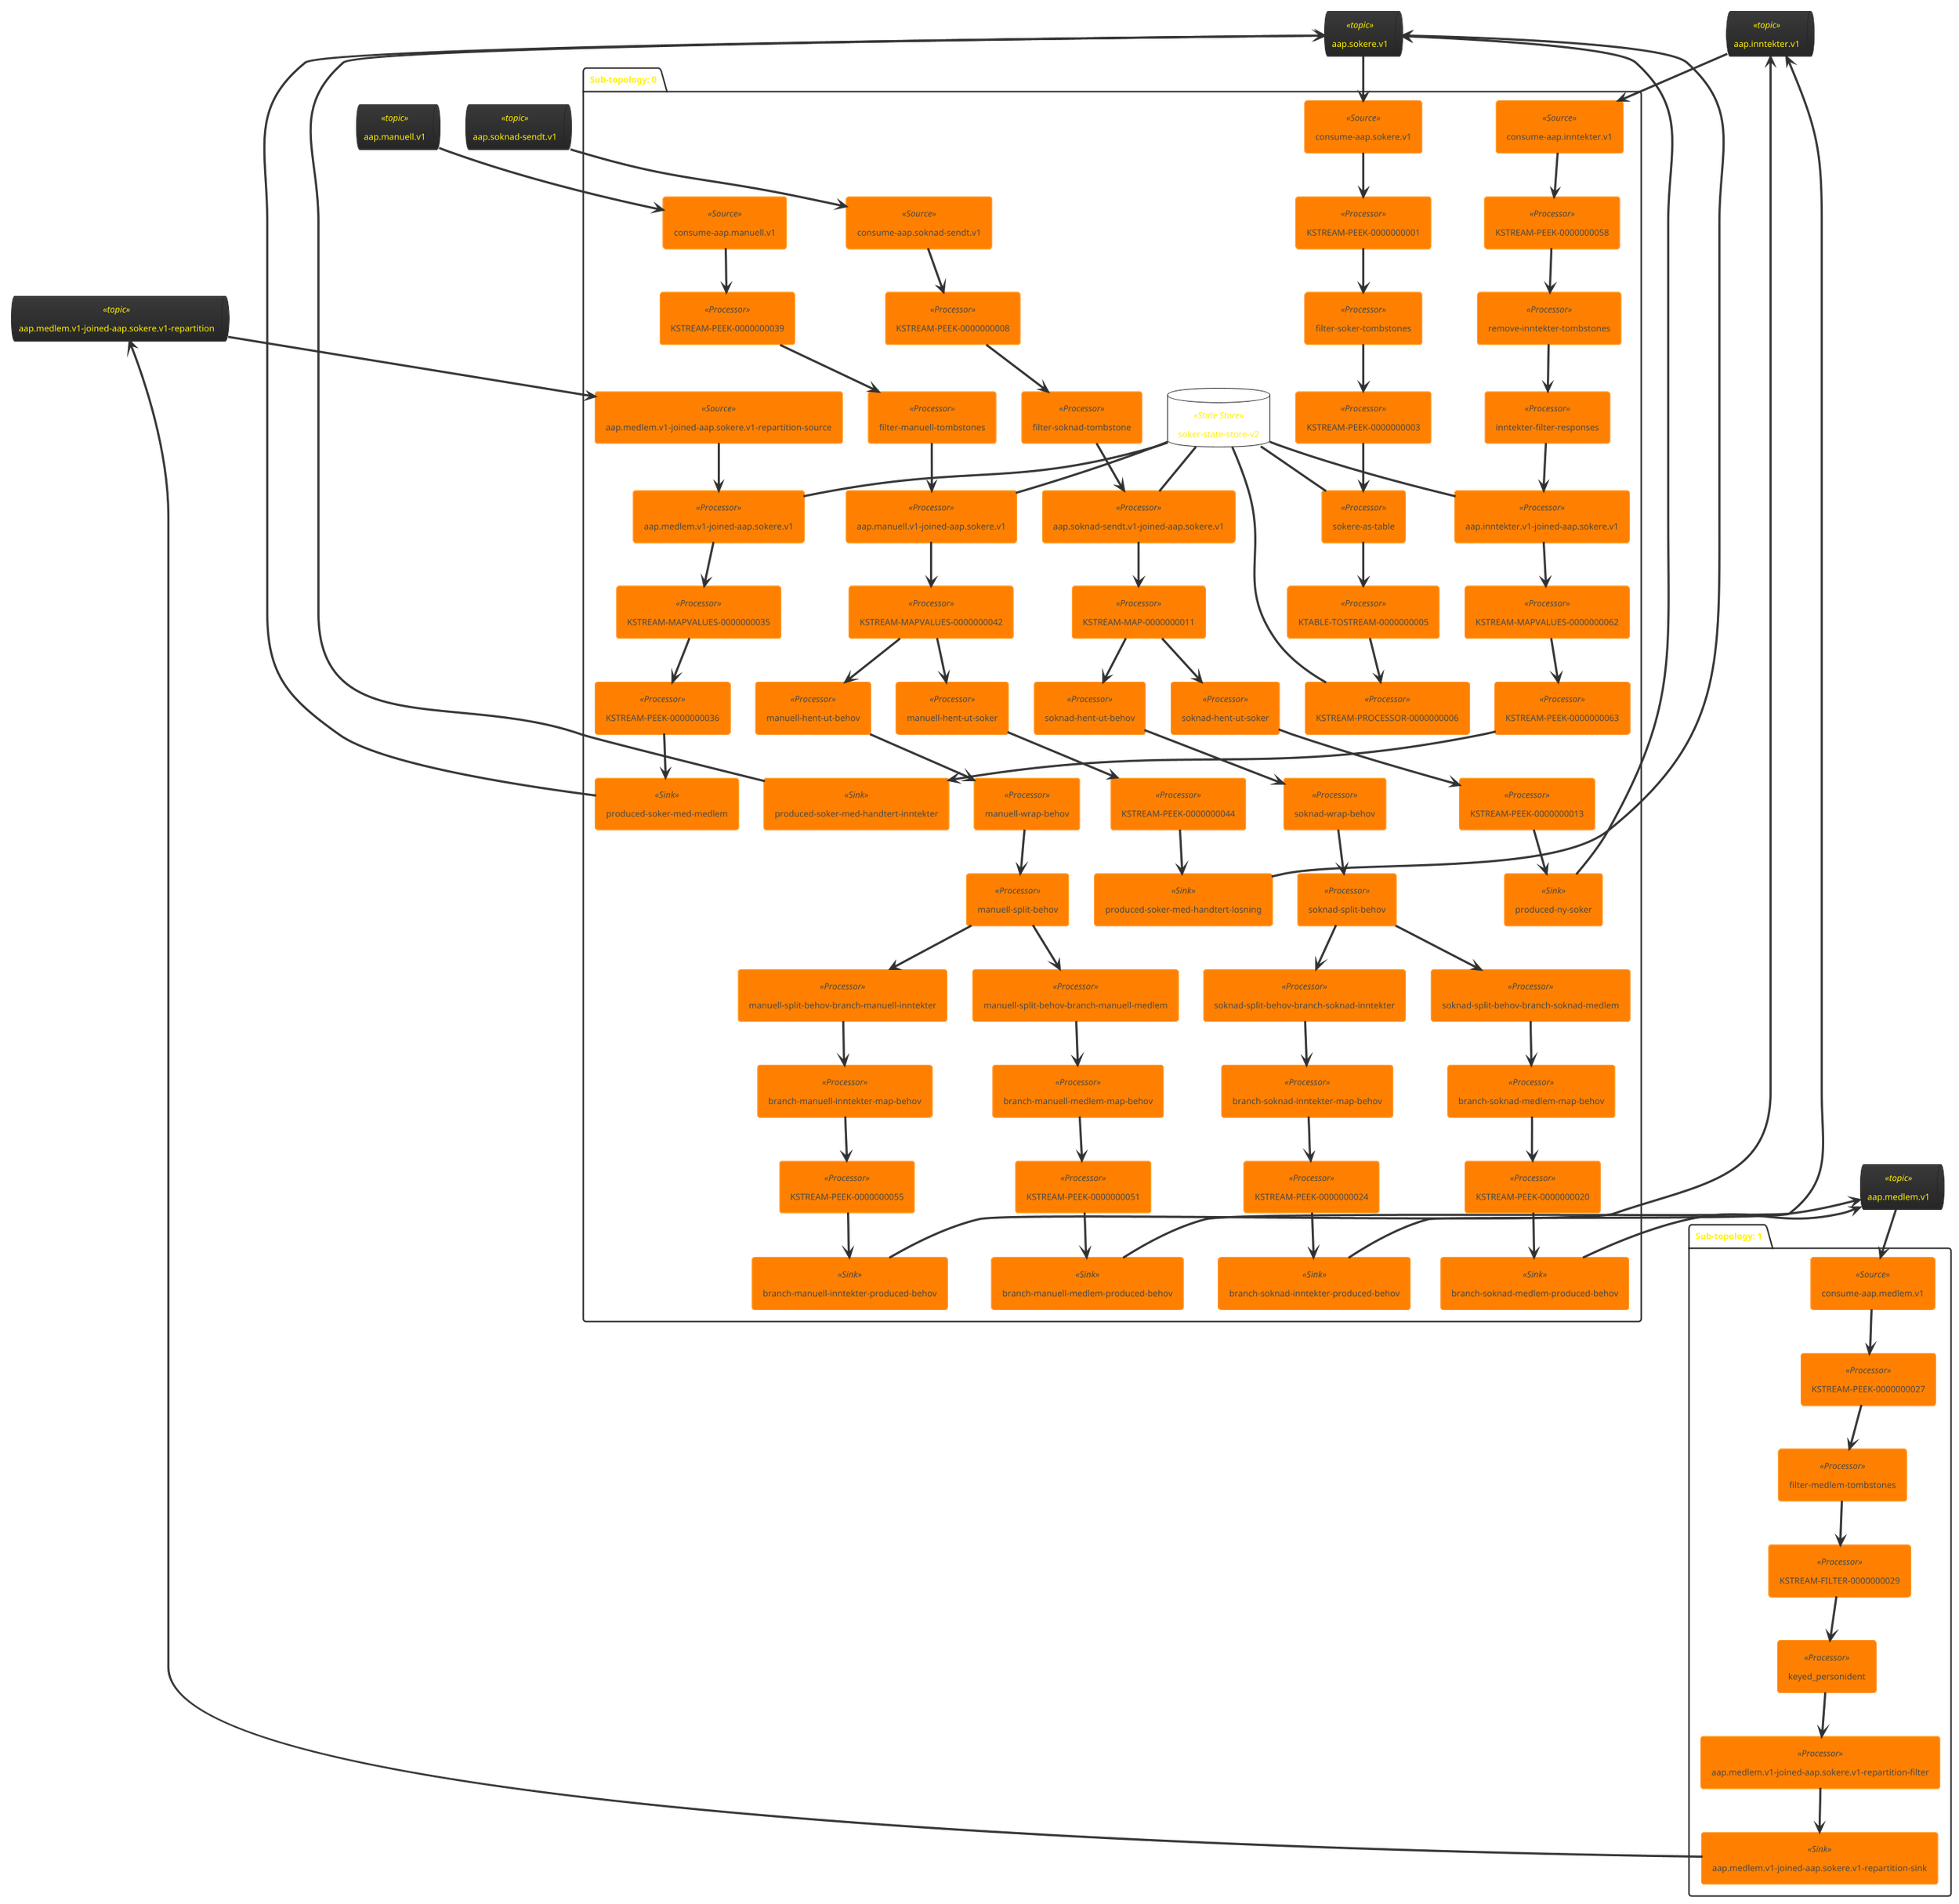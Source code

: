 @startuml
!theme black-knight
queue "aap.inntekter.v1" <<topic>> as aap_inntekter_v1
queue "aap.medlem.v1" <<topic>> as aap_medlem_v1
queue "aap.sokere.v1" <<topic>> as aap_sokere_v1
queue "aap.manuell.v1" <<topic>> as aap_manuell_v1
queue "aap.soknad-sendt.v1" <<topic>> as aap_soknad_sendt_v1
queue "aap.medlem.v1-joined-aap.sokere.v1-repartition" <<topic>> as aap_medlem_v1_joined_aap_sokere_v1_repartition
package "Sub-topology: 0" {
	database "soker-state-store-v2" <<State Store>> as soker_state_store_v2
	agent "consume-aap.manuell.v1" <<Source>> as consume_aap_manuell_v1
	agent "consume-aap.soknad-sendt.v1" <<Source>> as consume_aap_soknad_sendt_v1
	agent "KSTREAM-PEEK-0000000008" <<Processor>> as KSTREAM_PEEK_0000000008
	agent "KSTREAM-PEEK-0000000039" <<Processor>> as KSTREAM_PEEK_0000000039
	agent "filter-manuell-tombstones" <<Processor>> as filter_manuell_tombstones
	agent "filter-soknad-tombstone" <<Processor>> as filter_soknad_tombstone
	agent "aap.manuell.v1-joined-aap.sokere.v1" <<Processor>> as aap_manuell_v1_joined_aap_sokere_v1
	agent "aap.soknad-sendt.v1-joined-aap.sokere.v1" <<Processor>> as aap_soknad_sendt_v1_joined_aap_sokere_v1
	agent "KSTREAM-MAP-0000000011" <<Processor>> as KSTREAM_MAP_0000000011
	agent "KSTREAM-MAPVALUES-0000000042" <<Processor>> as KSTREAM_MAPVALUES_0000000042
	agent "manuell-hent-ut-behov" <<Processor>> as manuell_hent_ut_behov
	agent "soknad-hent-ut-behov" <<Processor>> as soknad_hent_ut_behov
	agent "manuell-wrap-behov" <<Processor>> as manuell_wrap_behov
	agent "soknad-wrap-behov" <<Processor>> as soknad_wrap_behov
	agent "manuell-split-behov" <<Processor>> as manuell_split_behov
	agent "soknad-split-behov" <<Processor>> as soknad_split_behov
	agent "consume-aap.inntekter.v1" <<Source>> as consume_aap_inntekter_v1
	agent "KSTREAM-PEEK-0000000058" <<Processor>> as KSTREAM_PEEK_0000000058
	agent "consume-aap.sokere.v1" <<Source>> as consume_aap_sokere_v1
	agent "KSTREAM-PEEK-0000000001" <<Processor>> as KSTREAM_PEEK_0000000001
	agent "remove-inntekter-tombstones" <<Processor>> as remove_inntekter_tombstones
	agent "aap.medlem.v1-joined-aap.sokere.v1-repartition-source" <<Source>> as aap_medlem_v1_joined_aap_sokere_v1_repartition_source
	agent "filter-soker-tombstones" <<Processor>> as filter_soker_tombstones
	agent "inntekter-filter-responses" <<Processor>> as inntekter_filter_responses
	agent "KSTREAM-PEEK-0000000003" <<Processor>> as KSTREAM_PEEK_0000000003
	agent "aap.inntekter.v1-joined-aap.sokere.v1" <<Processor>> as aap_inntekter_v1_joined_aap_sokere_v1
	agent "aap.medlem.v1-joined-aap.sokere.v1" <<Processor>> as aap_medlem_v1_joined_aap_sokere_v1
	agent "manuell-split-behov-branch-manuell-inntekter" <<Processor>> as manuell_split_behov_branch_manuell_inntekter
	agent "manuell-split-behov-branch-manuell-medlem" <<Processor>> as manuell_split_behov_branch_manuell_medlem
	agent "soknad-split-behov-branch-soknad-inntekter" <<Processor>> as soknad_split_behov_branch_soknad_inntekter
	agent "soknad-split-behov-branch-soknad-medlem" <<Processor>> as soknad_split_behov_branch_soknad_medlem
	agent "KSTREAM-MAPVALUES-0000000035" <<Processor>> as KSTREAM_MAPVALUES_0000000035
	agent "KSTREAM-MAPVALUES-0000000062" <<Processor>> as KSTREAM_MAPVALUES_0000000062
	agent "branch-manuell-inntekter-map-behov" <<Processor>> as branch_manuell_inntekter_map_behov
	agent "branch-manuell-medlem-map-behov" <<Processor>> as branch_manuell_medlem_map_behov
	agent "branch-soknad-inntekter-map-behov" <<Processor>> as branch_soknad_inntekter_map_behov
	agent "branch-soknad-medlem-map-behov" <<Processor>> as branch_soknad_medlem_map_behov
	agent "manuell-hent-ut-soker" <<Processor>> as manuell_hent_ut_soker
	agent "sokere-as-table" <<Processor>> as sokere_as_table
	agent "soknad-hent-ut-soker" <<Processor>> as soknad_hent_ut_soker
	agent "KSTREAM-PEEK-0000000013" <<Processor>> as KSTREAM_PEEK_0000000013
	agent "KSTREAM-PEEK-0000000020" <<Processor>> as KSTREAM_PEEK_0000000020
	agent "KSTREAM-PEEK-0000000024" <<Processor>> as KSTREAM_PEEK_0000000024
	agent "KSTREAM-PEEK-0000000036" <<Processor>> as KSTREAM_PEEK_0000000036
	agent "KSTREAM-PEEK-0000000044" <<Processor>> as KSTREAM_PEEK_0000000044
	agent "KSTREAM-PEEK-0000000051" <<Processor>> as KSTREAM_PEEK_0000000051
	agent "KSTREAM-PEEK-0000000055" <<Processor>> as KSTREAM_PEEK_0000000055
	agent "KSTREAM-PEEK-0000000063" <<Processor>> as KSTREAM_PEEK_0000000063
	agent "KTABLE-TOSTREAM-0000000005" <<Processor>> as KTABLE_TOSTREAM_0000000005
	agent "KSTREAM-PROCESSOR-0000000006" <<Processor>> as KSTREAM_PROCESSOR_0000000006
	agent "branch-manuell-inntekter-produced-behov" <<Sink>> as branch_manuell_inntekter_produced_behov
	agent "branch-manuell-medlem-produced-behov" <<Sink>> as branch_manuell_medlem_produced_behov
	agent "branch-soknad-inntekter-produced-behov" <<Sink>> as branch_soknad_inntekter_produced_behov
	agent "branch-soknad-medlem-produced-behov" <<Sink>> as branch_soknad_medlem_produced_behov
	agent "produced-ny-soker" <<Sink>> as produced_ny_soker
	agent "produced-soker-med-handtert-inntekter" <<Sink>> as produced_soker_med_handtert_inntekter
	agent "produced-soker-med-handtert-losning" <<Sink>> as produced_soker_med_handtert_losning
	agent "produced-soker-med-medlem" <<Sink>> as produced_soker_med_medlem
	aap_manuell_v1 --> consume_aap_manuell_v1
	aap_soknad_sendt_v1 --> consume_aap_soknad_sendt_v1
	soker_state_store_v2 -- aap_manuell_v1_joined_aap_sokere_v1
	soker_state_store_v2 -- aap_soknad_sendt_v1_joined_aap_sokere_v1
	aap_inntekter_v1 --> consume_aap_inntekter_v1
	aap_sokere_v1 --> consume_aap_sokere_v1
	aap_medlem_v1_joined_aap_sokere_v1_repartition --> aap_medlem_v1_joined_aap_sokere_v1_repartition_source
	soker_state_store_v2 -- aap_inntekter_v1_joined_aap_sokere_v1
	soker_state_store_v2 -- aap_medlem_v1_joined_aap_sokere_v1
	soker_state_store_v2 -- sokere_as_table
	soker_state_store_v2 -- KSTREAM_PROCESSOR_0000000006
	aap_inntekter_v1 <-- branch_manuell_inntekter_produced_behov
	aap_medlem_v1 <-- branch_manuell_medlem_produced_behov
	aap_inntekter_v1 <-- branch_soknad_inntekter_produced_behov
	aap_medlem_v1 <-- branch_soknad_medlem_produced_behov
	aap_sokere_v1 <-- produced_ny_soker
	aap_sokere_v1 <-- produced_soker_med_handtert_inntekter
	aap_sokere_v1 <-- produced_soker_med_handtert_losning
	aap_sokere_v1 <-- produced_soker_med_medlem
	consume_aap_manuell_v1 --> KSTREAM_PEEK_0000000039
	consume_aap_soknad_sendt_v1 --> KSTREAM_PEEK_0000000008
	KSTREAM_PEEK_0000000008 --> filter_soknad_tombstone
	KSTREAM_PEEK_0000000039 --> filter_manuell_tombstones
	filter_manuell_tombstones --> aap_manuell_v1_joined_aap_sokere_v1
	filter_soknad_tombstone --> aap_soknad_sendt_v1_joined_aap_sokere_v1
	aap_manuell_v1_joined_aap_sokere_v1 --> KSTREAM_MAPVALUES_0000000042
	aap_soknad_sendt_v1_joined_aap_sokere_v1 --> KSTREAM_MAP_0000000011
	KSTREAM_MAP_0000000011 --> soknad_hent_ut_behov
	KSTREAM_MAP_0000000011 --> soknad_hent_ut_soker
	KSTREAM_MAPVALUES_0000000042 --> manuell_hent_ut_behov
	KSTREAM_MAPVALUES_0000000042 --> manuell_hent_ut_soker
	manuell_hent_ut_behov --> manuell_wrap_behov
	soknad_hent_ut_behov --> soknad_wrap_behov
	manuell_wrap_behov --> manuell_split_behov
	soknad_wrap_behov --> soknad_split_behov
	manuell_split_behov --> manuell_split_behov_branch_manuell_medlem
	manuell_split_behov --> manuell_split_behov_branch_manuell_inntekter
	soknad_split_behov --> soknad_split_behov_branch_soknad_medlem
	soknad_split_behov --> soknad_split_behov_branch_soknad_inntekter
	consume_aap_inntekter_v1 --> KSTREAM_PEEK_0000000058
	KSTREAM_PEEK_0000000058 --> remove_inntekter_tombstones
	consume_aap_sokere_v1 --> KSTREAM_PEEK_0000000001
	KSTREAM_PEEK_0000000001 --> filter_soker_tombstones
	remove_inntekter_tombstones --> inntekter_filter_responses
	aap_medlem_v1_joined_aap_sokere_v1_repartition_source --> aap_medlem_v1_joined_aap_sokere_v1
	filter_soker_tombstones --> KSTREAM_PEEK_0000000003
	inntekter_filter_responses --> aap_inntekter_v1_joined_aap_sokere_v1
	KSTREAM_PEEK_0000000003 --> sokere_as_table
	aap_inntekter_v1_joined_aap_sokere_v1 --> KSTREAM_MAPVALUES_0000000062
	aap_medlem_v1_joined_aap_sokere_v1 --> KSTREAM_MAPVALUES_0000000035
	manuell_split_behov_branch_manuell_inntekter --> branch_manuell_inntekter_map_behov
	manuell_split_behov_branch_manuell_medlem --> branch_manuell_medlem_map_behov
	soknad_split_behov_branch_soknad_inntekter --> branch_soknad_inntekter_map_behov
	soknad_split_behov_branch_soknad_medlem --> branch_soknad_medlem_map_behov
	KSTREAM_MAPVALUES_0000000035 --> KSTREAM_PEEK_0000000036
	KSTREAM_MAPVALUES_0000000062 --> KSTREAM_PEEK_0000000063
	branch_manuell_inntekter_map_behov --> KSTREAM_PEEK_0000000055
	branch_manuell_medlem_map_behov --> KSTREAM_PEEK_0000000051
	branch_soknad_inntekter_map_behov --> KSTREAM_PEEK_0000000024
	branch_soknad_medlem_map_behov --> KSTREAM_PEEK_0000000020
	manuell_hent_ut_soker --> KSTREAM_PEEK_0000000044
	sokere_as_table --> KTABLE_TOSTREAM_0000000005
	soknad_hent_ut_soker --> KSTREAM_PEEK_0000000013
	KSTREAM_PEEK_0000000013 --> produced_ny_soker
	KSTREAM_PEEK_0000000020 --> branch_soknad_medlem_produced_behov
	KSTREAM_PEEK_0000000024 --> branch_soknad_inntekter_produced_behov
	KSTREAM_PEEK_0000000036 --> produced_soker_med_medlem
	KSTREAM_PEEK_0000000044 --> produced_soker_med_handtert_losning
	KSTREAM_PEEK_0000000051 --> branch_manuell_medlem_produced_behov
	KSTREAM_PEEK_0000000055 --> branch_manuell_inntekter_produced_behov
	KSTREAM_PEEK_0000000063 --> produced_soker_med_handtert_inntekter
	KTABLE_TOSTREAM_0000000005 --> KSTREAM_PROCESSOR_0000000006
}
package "Sub-topology: 1" {
	agent "consume-aap.medlem.v1" <<Source>> as consume_aap_medlem_v1
	agent "KSTREAM-PEEK-0000000027" <<Processor>> as KSTREAM_PEEK_0000000027
	agent "filter-medlem-tombstones" <<Processor>> as filter_medlem_tombstones
	agent "KSTREAM-FILTER-0000000029" <<Processor>> as KSTREAM_FILTER_0000000029
	agent "keyed_personident" <<Processor>> as keyed_personident
	agent "aap.medlem.v1-joined-aap.sokere.v1-repartition-filter" <<Processor>> as aap_medlem_v1_joined_aap_sokere_v1_repartition_filter
	agent "aap.medlem.v1-joined-aap.sokere.v1-repartition-sink" <<Sink>> as aap_medlem_v1_joined_aap_sokere_v1_repartition_sink
	aap_medlem_v1 --> consume_aap_medlem_v1
	aap_medlem_v1_joined_aap_sokere_v1_repartition <-- aap_medlem_v1_joined_aap_sokere_v1_repartition_sink
	consume_aap_medlem_v1 --> KSTREAM_PEEK_0000000027
	KSTREAM_PEEK_0000000027 --> filter_medlem_tombstones
	filter_medlem_tombstones --> KSTREAM_FILTER_0000000029
	KSTREAM_FILTER_0000000029 --> keyed_personident
	keyed_personident --> aap_medlem_v1_joined_aap_sokere_v1_repartition_filter
	aap_medlem_v1_joined_aap_sokere_v1_repartition_filter --> aap_medlem_v1_joined_aap_sokere_v1_repartition_sink
}
@enduml